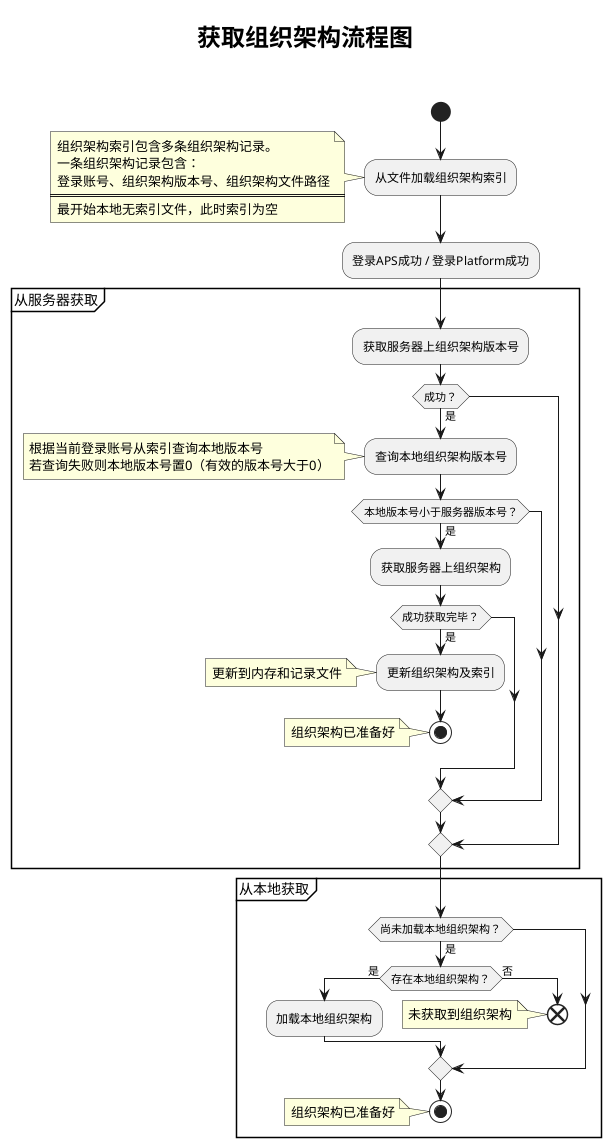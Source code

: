 

#created by sissi, 2017-9-5

@startuml

'floating note : <size:20><b>获取组织架构流程图

title <size:24><b>获取组织架构流程图\n\n

start

:从文件加载组织架构索引;
note
组织架构索引包含多条组织架构记录。
一条组织架构记录包含：
登录账号、组织架构版本号、组织架构文件路径
======
最开始本地无索引文件，此时索引为空
end note

'TODO 使用图形表示数据输入输出

:登录APS成功 / 登录Platform成功;

partition 从服务器获取 {

:获取服务器上组织架构版本号;

if (成功？) then (是)

    :查询本地组织架构版本号;
    note
    根据当前登录账号从索引查询本地版本号
    若查询失败则本地版本号置0（有效的版本号大于0）
    end note

    if (本地版本号小于服务器版本号？) then (是)
        :获取服务器上组织架构;
        if (成功获取完毕？) then (是)
            :更新组织架构及索引;
            note: 更新到内存和记录文件
            stop
            note: 组织架构已准备好
        endif
    endif
endif

}

partition 从本地获取 {

if (尚未加载本地组织架构？) then (是)
    if (存在本地组织架构？) then(是)
        :加载本地组织架构;
    else (否)
        end
        note: 未获取到组织架构
    endif
endif

stop
note: 组织架构已准备好

}

@enduml
